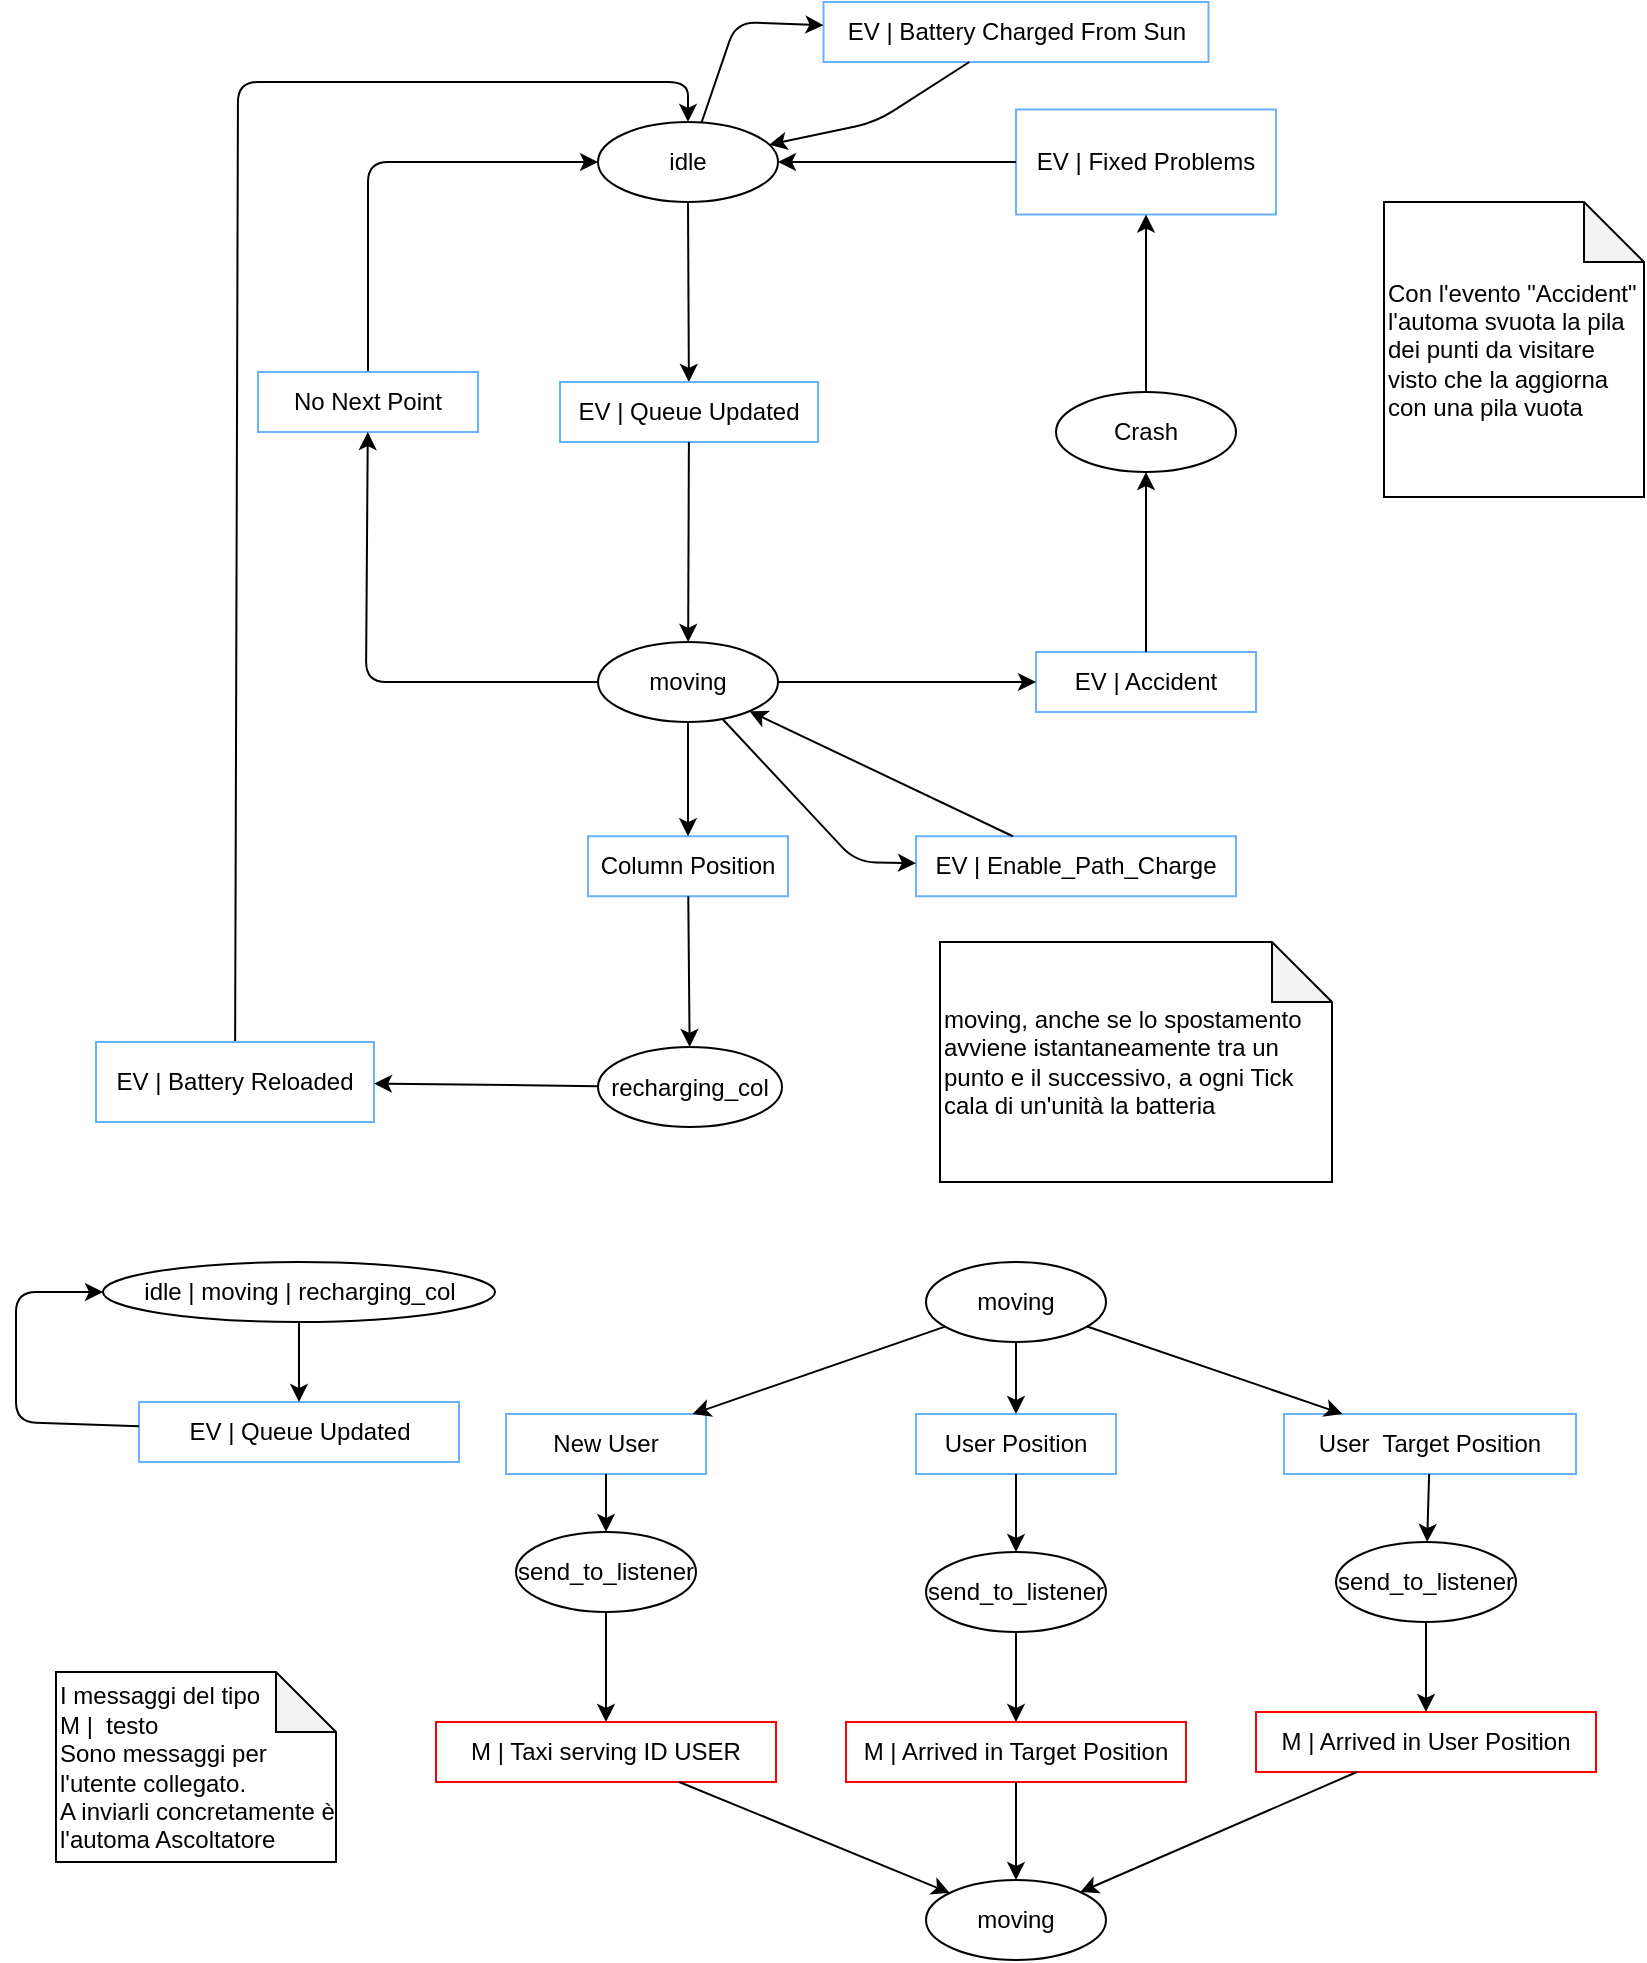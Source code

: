 <mxfile version="12.9.3" type="device"><diagram id="T9mv1SZPDykEjgSZla5q" name="Page-1"><mxGraphModel dx="259" dy="806" grid="1" gridSize="10" guides="1" tooltips="1" connect="1" arrows="1" fold="1" page="1" pageScale="1" pageWidth="827" pageHeight="1169" math="0" shadow="0"><root><mxCell id="0"/><mxCell id="1" parent="0"/><mxCell id="TvzWueHsrANF780wNhtj-1" value="idle" style="ellipse;whiteSpace=wrap;html=1;" vertex="1" parent="1"><mxGeometry x="1131" y="170" width="90" height="40" as="geometry"/></mxCell><mxCell id="TvzWueHsrANF780wNhtj-2" value="moving" style="ellipse;whiteSpace=wrap;html=1;" vertex="1" parent="1"><mxGeometry x="1131" y="430" width="90" height="40" as="geometry"/></mxCell><mxCell id="TvzWueHsrANF780wNhtj-3" value="" style="endArrow=classic;html=1;" edge="1" parent="1" source="TvzWueHsrANF780wNhtj-1" target="TvzWueHsrANF780wNhtj-4"><mxGeometry width="50" height="50" relative="1" as="geometry"><mxPoint x="1151" y="290" as="sourcePoint"/><mxPoint x="1176" y="280" as="targetPoint"/></mxGeometry></mxCell><mxCell id="TvzWueHsrANF780wNhtj-4" value="EV | Queue Updated" style="rounded=0;whiteSpace=wrap;html=1;strokeColor=#66B2FF;fillColor=none;" vertex="1" parent="1"><mxGeometry x="1112" y="300" width="129" height="30" as="geometry"/></mxCell><mxCell id="TvzWueHsrANF780wNhtj-5" value="" style="endArrow=classic;html=1;" edge="1" parent="1" source="TvzWueHsrANF780wNhtj-4" target="TvzWueHsrANF780wNhtj-2"><mxGeometry width="50" height="50" relative="1" as="geometry"><mxPoint x="1211" y="390" as="sourcePoint"/><mxPoint x="1261" y="340" as="targetPoint"/></mxGeometry></mxCell><mxCell id="TvzWueHsrANF780wNhtj-6" value="" style="endArrow=classic;html=1;" edge="1" parent="1" source="TvzWueHsrANF780wNhtj-7" target="TvzWueHsrANF780wNhtj-1"><mxGeometry width="50" height="50" relative="1" as="geometry"><mxPoint x="1051" y="330" as="sourcePoint"/><mxPoint x="1101" y="280" as="targetPoint"/><Array as="points"><mxPoint x="1016" y="190"/></Array></mxGeometry></mxCell><mxCell id="TvzWueHsrANF780wNhtj-7" value="No Next Point" style="rounded=0;whiteSpace=wrap;html=1;strokeColor=#66B2FF;fillColor=none;" vertex="1" parent="1"><mxGeometry x="961" y="295" width="110" height="30" as="geometry"/></mxCell><mxCell id="TvzWueHsrANF780wNhtj-8" value="" style="endArrow=classic;html=1;" edge="1" parent="1" source="TvzWueHsrANF780wNhtj-2" target="TvzWueHsrANF780wNhtj-7"><mxGeometry width="50" height="50" relative="1" as="geometry"><mxPoint x="1131" y="410" as="sourcePoint"/><mxPoint x="1131" y="190" as="targetPoint"/><Array as="points"><mxPoint x="1015" y="450"/></Array></mxGeometry></mxCell><mxCell id="TvzWueHsrANF780wNhtj-9" value="Column Position" style="rounded=0;whiteSpace=wrap;html=1;strokeColor=#66B2FF;fillColor=none;" vertex="1" parent="1"><mxGeometry x="1126" y="527.12" width="100" height="30" as="geometry"/></mxCell><mxCell id="TvzWueHsrANF780wNhtj-10" value="" style="endArrow=classic;html=1;" edge="1" parent="1" source="TvzWueHsrANF780wNhtj-9" target="TvzWueHsrANF780wNhtj-11"><mxGeometry width="50" height="50" relative="1" as="geometry"><mxPoint x="702.8" y="597.5" as="sourcePoint"/><mxPoint x="1141.6" y="568.138" as="targetPoint"/></mxGeometry></mxCell><mxCell id="TvzWueHsrANF780wNhtj-11" value="recharging_col" style="ellipse;whiteSpace=wrap;html=1;" vertex="1" parent="1"><mxGeometry x="1131" y="632.5" width="92" height="40" as="geometry"/></mxCell><mxCell id="TvzWueHsrANF780wNhtj-12" value="" style="endArrow=classic;html=1;" edge="1" parent="1" source="TvzWueHsrANF780wNhtj-2" target="TvzWueHsrANF780wNhtj-9"><mxGeometry width="50" height="50" relative="1" as="geometry"><mxPoint x="1141" y="540" as="sourcePoint"/><mxPoint x="1191" y="490" as="targetPoint"/></mxGeometry></mxCell><mxCell id="TvzWueHsrANF780wNhtj-13" value="" style="endArrow=classic;html=1;" edge="1" parent="1" source="TvzWueHsrANF780wNhtj-14" target="TvzWueHsrANF780wNhtj-1"><mxGeometry width="50" height="50" relative="1" as="geometry"><mxPoint x="1261" y="600" as="sourcePoint"/><mxPoint x="1311" y="550" as="targetPoint"/><Array as="points"><mxPoint x="951" y="150"/><mxPoint x="1176" y="150"/></Array></mxGeometry></mxCell><mxCell id="TvzWueHsrANF780wNhtj-14" value="EV | Battery Reloaded" style="rounded=0;whiteSpace=wrap;html=1;strokeColor=#66B2FF;fillColor=none;" vertex="1" parent="1"><mxGeometry x="880" y="630" width="139" height="40" as="geometry"/></mxCell><mxCell id="TvzWueHsrANF780wNhtj-15" value="" style="endArrow=classic;html=1;" edge="1" parent="1" source="TvzWueHsrANF780wNhtj-11" target="TvzWueHsrANF780wNhtj-14"><mxGeometry width="50" height="50" relative="1" as="geometry"><mxPoint x="1061" y="600" as="sourcePoint"/><mxPoint x="1111" y="550" as="targetPoint"/></mxGeometry></mxCell><mxCell id="TvzWueHsrANF780wNhtj-16" value="M | Arrived in User Position" style="rounded=0;whiteSpace=wrap;html=1;fillColor=none;strokeColor=#FF0000;" vertex="1" parent="1"><mxGeometry x="1460" y="965" width="170" height="30" as="geometry"/></mxCell><mxCell id="TvzWueHsrANF780wNhtj-17" value="M | Arrived in Target Position" style="rounded=0;whiteSpace=wrap;html=1;fillColor=none;strokeColor=#FF0000;" vertex="1" parent="1"><mxGeometry x="1255" y="970" width="170" height="30" as="geometry"/></mxCell><mxCell id="TvzWueHsrANF780wNhtj-18" value="moving" style="ellipse;whiteSpace=wrap;html=1;" vertex="1" parent="1"><mxGeometry x="1295" y="740" width="90" height="40" as="geometry"/></mxCell><mxCell id="TvzWueHsrANF780wNhtj-19" value="EV | Accident" style="rounded=0;whiteSpace=wrap;html=1;strokeColor=#66B2FF;fillColor=none;" vertex="1" parent="1"><mxGeometry x="1350" y="435" width="110" height="30" as="geometry"/></mxCell><mxCell id="TvzWueHsrANF780wNhtj-20" value="" style="endArrow=classic;html=1;" edge="1" parent="1" source="TvzWueHsrANF780wNhtj-2" target="TvzWueHsrANF780wNhtj-19"><mxGeometry width="50" height="50" relative="1" as="geometry"><mxPoint x="1231" y="430" as="sourcePoint"/><mxPoint x="1281" y="380" as="targetPoint"/></mxGeometry></mxCell><mxCell id="TvzWueHsrANF780wNhtj-21" value="" style="endArrow=classic;html=1;" edge="1" parent="1" source="TvzWueHsrANF780wNhtj-19" target="TvzWueHsrANF780wNhtj-27"><mxGeometry width="50" height="50" relative="1" as="geometry"><mxPoint x="1301" y="310" as="sourcePoint"/><mxPoint x="1405" y="280" as="targetPoint"/></mxGeometry></mxCell><mxCell id="TvzWueHsrANF780wNhtj-22" value="Con l'evento &quot;Accident&quot; l'automa svuota la pila dei punti da visitare visto che la aggiorna con una pila vuota" style="shape=note;whiteSpace=wrap;html=1;backgroundOutline=1;darkOpacity=0.05;align=left;" vertex="1" parent="1"><mxGeometry x="1524" y="210" width="130" height="147.5" as="geometry"/></mxCell><mxCell id="TvzWueHsrANF780wNhtj-23" value="EV | Enable_Path_Charge" style="rounded=0;whiteSpace=wrap;html=1;strokeColor=#66B2FF;fillColor=none;" vertex="1" parent="1"><mxGeometry x="1290" y="527.12" width="160" height="30" as="geometry"/></mxCell><mxCell id="TvzWueHsrANF780wNhtj-24" value="EV | Battery Charged From Sun" style="rounded=0;whiteSpace=wrap;html=1;strokeColor=#66B2FF;fillColor=none;" vertex="1" parent="1"><mxGeometry x="1243.75" y="110" width="192.5" height="30" as="geometry"/></mxCell><mxCell id="TvzWueHsrANF780wNhtj-25" value="" style="endArrow=classic;html=1;" edge="1" parent="1" source="TvzWueHsrANF780wNhtj-1" target="TvzWueHsrANF780wNhtj-24"><mxGeometry width="50" height="50" relative="1" as="geometry"><mxPoint x="1160" y="130" as="sourcePoint"/><mxPoint x="1210" y="80" as="targetPoint"/><Array as="points"><mxPoint x="1200" y="120"/></Array></mxGeometry></mxCell><mxCell id="TvzWueHsrANF780wNhtj-26" value="" style="endArrow=classic;html=1;" edge="1" parent="1" source="TvzWueHsrANF780wNhtj-24" target="TvzWueHsrANF780wNhtj-1"><mxGeometry width="50" height="50" relative="1" as="geometry"><mxPoint x="1090" y="110" as="sourcePoint"/><mxPoint x="1140" y="60" as="targetPoint"/><Array as="points"><mxPoint x="1270" y="170"/></Array></mxGeometry></mxCell><mxCell id="TvzWueHsrANF780wNhtj-27" value="Crash" style="ellipse;whiteSpace=wrap;html=1;" vertex="1" parent="1"><mxGeometry x="1360" y="305" width="90" height="40" as="geometry"/></mxCell><mxCell id="TvzWueHsrANF780wNhtj-28" value="EV | Fixed Problems" style="rounded=0;whiteSpace=wrap;html=1;strokeColor=#66B2FF;fillColor=none;" vertex="1" parent="1"><mxGeometry x="1340" y="163.75" width="130" height="52.5" as="geometry"/></mxCell><mxCell id="TvzWueHsrANF780wNhtj-29" value="" style="endArrow=classic;html=1;" edge="1" parent="1" source="TvzWueHsrANF780wNhtj-28" target="TvzWueHsrANF780wNhtj-1"><mxGeometry width="50" height="50" relative="1" as="geometry"><mxPoint x="1310" y="300" as="sourcePoint"/><mxPoint x="1360" y="250" as="targetPoint"/></mxGeometry></mxCell><mxCell id="TvzWueHsrANF780wNhtj-30" value="" style="endArrow=classic;html=1;" edge="1" parent="1" source="TvzWueHsrANF780wNhtj-27" target="TvzWueHsrANF780wNhtj-28"><mxGeometry width="50" height="50" relative="1" as="geometry"><mxPoint x="1300" y="300" as="sourcePoint"/><mxPoint x="1350" y="250" as="targetPoint"/></mxGeometry></mxCell><mxCell id="TvzWueHsrANF780wNhtj-31" value="moving, anche se lo spostamento avviene istantaneamente tra un punto e il successivo, a ogni Tick cala di un'unità la batteria" style="shape=note;whiteSpace=wrap;html=1;backgroundOutline=1;darkOpacity=0.05;align=left;" vertex="1" parent="1"><mxGeometry x="1302" y="580" width="196" height="120" as="geometry"/></mxCell><mxCell id="TvzWueHsrANF780wNhtj-32" value="EV | Queue Updated" style="rounded=0;whiteSpace=wrap;html=1;strokeColor=#66B2FF;fillColor=none;" vertex="1" parent="1"><mxGeometry x="901.5" y="810" width="160" height="30" as="geometry"/></mxCell><mxCell id="TvzWueHsrANF780wNhtj-33" value="idle | moving | recharging_col" style="ellipse;whiteSpace=wrap;html=1;" vertex="1" parent="1"><mxGeometry x="883.5" y="740" width="196" height="30" as="geometry"/></mxCell><mxCell id="TvzWueHsrANF780wNhtj-34" value="" style="endArrow=classic;html=1;" edge="1" parent="1" source="TvzWueHsrANF780wNhtj-33" target="TvzWueHsrANF780wNhtj-32"><mxGeometry width="50" height="50" relative="1" as="geometry"><mxPoint x="1230" y="870" as="sourcePoint"/><mxPoint x="1280" y="820" as="targetPoint"/></mxGeometry></mxCell><mxCell id="TvzWueHsrANF780wNhtj-35" value="" style="endArrow=classic;html=1;" edge="1" parent="1" source="TvzWueHsrANF780wNhtj-32" target="TvzWueHsrANF780wNhtj-33"><mxGeometry width="50" height="50" relative="1" as="geometry"><mxPoint x="980" y="940" as="sourcePoint"/><mxPoint x="770" y="860" as="targetPoint"/><Array as="points"><mxPoint x="840" y="820"/><mxPoint x="840" y="755"/></Array></mxGeometry></mxCell><mxCell id="TvzWueHsrANF780wNhtj-36" value="New User" style="rounded=0;whiteSpace=wrap;html=1;strokeColor=#66B2FF;fillColor=none;" vertex="1" parent="1"><mxGeometry x="1085" y="816" width="100" height="30" as="geometry"/></mxCell><mxCell id="TvzWueHsrANF780wNhtj-37" value="I messaggi del tipo&lt;br&gt;M |&amp;nbsp; testo&lt;br&gt;Sono messaggi per l'utente collegato. &lt;br&gt;A inviarli concretamente è l'automa Ascoltatore" style="shape=note;whiteSpace=wrap;html=1;backgroundOutline=1;darkOpacity=0.05;align=left;" vertex="1" parent="1"><mxGeometry x="860" y="945" width="140" height="95" as="geometry"/></mxCell><mxCell id="TvzWueHsrANF780wNhtj-38" value="" style="endArrow=classic;html=1;" edge="1" parent="1" source="TvzWueHsrANF780wNhtj-36" target="TvzWueHsrANF780wNhtj-40"><mxGeometry width="50" height="50" relative="1" as="geometry"><mxPoint x="1280" y="545" as="sourcePoint"/><mxPoint x="1330" y="495" as="targetPoint"/></mxGeometry></mxCell><mxCell id="TvzWueHsrANF780wNhtj-39" value="&lt;span style=&quot;text-align: left ; white-space: nowrap&quot;&gt;M | Taxi serving ID USER&lt;/span&gt;" style="rounded=0;whiteSpace=wrap;html=1;fillColor=none;strokeColor=#FF0000;" vertex="1" parent="1"><mxGeometry x="1050" y="970" width="170" height="30" as="geometry"/></mxCell><mxCell id="TvzWueHsrANF780wNhtj-40" value="send_to_listener" style="ellipse;whiteSpace=wrap;html=1;" vertex="1" parent="1"><mxGeometry x="1090" y="875" width="90" height="40" as="geometry"/></mxCell><mxCell id="TvzWueHsrANF780wNhtj-41" value="" style="endArrow=classic;html=1;" edge="1" parent="1" source="TvzWueHsrANF780wNhtj-40" target="TvzWueHsrANF780wNhtj-39"><mxGeometry width="50" height="50" relative="1" as="geometry"><mxPoint x="1210" y="585" as="sourcePoint"/><mxPoint x="1260" y="535" as="targetPoint"/></mxGeometry></mxCell><mxCell id="TvzWueHsrANF780wNhtj-42" value="" style="endArrow=classic;html=1;" edge="1" parent="1" source="TvzWueHsrANF780wNhtj-18" target="TvzWueHsrANF780wNhtj-36"><mxGeometry width="50" height="50" relative="1" as="geometry"><mxPoint x="1280" y="885" as="sourcePoint"/><mxPoint x="1330" y="835" as="targetPoint"/></mxGeometry></mxCell><mxCell id="TvzWueHsrANF780wNhtj-43" value="User Position" style="rounded=0;whiteSpace=wrap;html=1;strokeColor=#66B2FF;fillColor=none;" vertex="1" parent="1"><mxGeometry x="1290" y="816" width="100" height="30" as="geometry"/></mxCell><mxCell id="TvzWueHsrANF780wNhtj-44" value="User&amp;nbsp; Target Position" style="rounded=0;whiteSpace=wrap;html=1;strokeColor=#66B2FF;fillColor=none;" vertex="1" parent="1"><mxGeometry x="1474" y="816" width="146" height="30" as="geometry"/></mxCell><mxCell id="TvzWueHsrANF780wNhtj-45" value="" style="endArrow=classic;html=1;" edge="1" parent="1" source="TvzWueHsrANF780wNhtj-18" target="TvzWueHsrANF780wNhtj-43"><mxGeometry width="50" height="50" relative="1" as="geometry"><mxPoint x="1220" y="905" as="sourcePoint"/><mxPoint x="1270" y="855" as="targetPoint"/></mxGeometry></mxCell><mxCell id="TvzWueHsrANF780wNhtj-46" value="send_to_listener" style="ellipse;whiteSpace=wrap;html=1;" vertex="1" parent="1"><mxGeometry x="1295" y="885" width="90" height="40" as="geometry"/></mxCell><mxCell id="TvzWueHsrANF780wNhtj-47" value="send_to_listener" style="ellipse;whiteSpace=wrap;html=1;" vertex="1" parent="1"><mxGeometry x="1500" y="880" width="90" height="40" as="geometry"/></mxCell><mxCell id="TvzWueHsrANF780wNhtj-48" value="" style="endArrow=classic;html=1;" edge="1" parent="1" source="TvzWueHsrANF780wNhtj-18" target="TvzWueHsrANF780wNhtj-44"><mxGeometry width="50" height="50" relative="1" as="geometry"><mxPoint x="1230" y="915" as="sourcePoint"/><mxPoint x="1280" y="865" as="targetPoint"/></mxGeometry></mxCell><mxCell id="TvzWueHsrANF780wNhtj-49" value="" style="endArrow=classic;html=1;" edge="1" parent="1" source="TvzWueHsrANF780wNhtj-43" target="TvzWueHsrANF780wNhtj-46"><mxGeometry width="50" height="50" relative="1" as="geometry"><mxPoint x="1230" y="925" as="sourcePoint"/><mxPoint x="1280" y="875" as="targetPoint"/></mxGeometry></mxCell><mxCell id="TvzWueHsrANF780wNhtj-50" value="" style="endArrow=classic;html=1;" edge="1" parent="1" source="TvzWueHsrANF780wNhtj-44" target="TvzWueHsrANF780wNhtj-47"><mxGeometry width="50" height="50" relative="1" as="geometry"><mxPoint x="1650" y="935" as="sourcePoint"/><mxPoint x="1700" y="885" as="targetPoint"/></mxGeometry></mxCell><mxCell id="TvzWueHsrANF780wNhtj-51" value="" style="endArrow=classic;html=1;" edge="1" parent="1" source="TvzWueHsrANF780wNhtj-46" target="TvzWueHsrANF780wNhtj-17"><mxGeometry width="50" height="50" relative="1" as="geometry"><mxPoint x="1220" y="955" as="sourcePoint"/><mxPoint x="1270" y="905" as="targetPoint"/></mxGeometry></mxCell><mxCell id="TvzWueHsrANF780wNhtj-52" value="" style="endArrow=classic;html=1;" edge="1" parent="1" source="TvzWueHsrANF780wNhtj-47" target="TvzWueHsrANF780wNhtj-16"><mxGeometry width="50" height="50" relative="1" as="geometry"><mxPoint x="1660" y="955" as="sourcePoint"/><mxPoint x="1710" y="905" as="targetPoint"/></mxGeometry></mxCell><mxCell id="TvzWueHsrANF780wNhtj-53" value="moving" style="ellipse;whiteSpace=wrap;html=1;" vertex="1" parent="1"><mxGeometry x="1295" y="1049" width="90" height="40" as="geometry"/></mxCell><mxCell id="TvzWueHsrANF780wNhtj-54" value="" style="endArrow=classic;html=1;" edge="1" parent="1" source="TvzWueHsrANF780wNhtj-39" target="TvzWueHsrANF780wNhtj-53"><mxGeometry width="50" height="50" relative="1" as="geometry"><mxPoint x="1240" y="1080" as="sourcePoint"/><mxPoint x="1290" y="1030" as="targetPoint"/></mxGeometry></mxCell><mxCell id="TvzWueHsrANF780wNhtj-55" value="" style="endArrow=classic;html=1;" edge="1" parent="1" source="TvzWueHsrANF780wNhtj-17" target="TvzWueHsrANF780wNhtj-53"><mxGeometry width="50" height="50" relative="1" as="geometry"><mxPoint x="1450" y="1100" as="sourcePoint"/><mxPoint x="1500" y="1050" as="targetPoint"/></mxGeometry></mxCell><mxCell id="TvzWueHsrANF780wNhtj-56" value="" style="endArrow=classic;html=1;" edge="1" parent="1" source="TvzWueHsrANF780wNhtj-16" target="TvzWueHsrANF780wNhtj-53"><mxGeometry width="50" height="50" relative="1" as="geometry"><mxPoint x="1430" y="1130" as="sourcePoint"/><mxPoint x="1480" y="1080" as="targetPoint"/></mxGeometry></mxCell><mxCell id="TvzWueHsrANF780wNhtj-57" value="" style="endArrow=classic;html=1;" edge="1" parent="1" source="TvzWueHsrANF780wNhtj-2" target="TvzWueHsrANF780wNhtj-23"><mxGeometry width="50" height="50" relative="1" as="geometry"><mxPoint x="1290" y="670" as="sourcePoint"/><mxPoint x="1340" y="620" as="targetPoint"/><Array as="points"><mxPoint x="1260" y="540"/></Array></mxGeometry></mxCell><mxCell id="TvzWueHsrANF780wNhtj-58" value="" style="endArrow=classic;html=1;" edge="1" parent="1" source="TvzWueHsrANF780wNhtj-23" target="TvzWueHsrANF780wNhtj-2"><mxGeometry width="50" height="50" relative="1" as="geometry"><mxPoint x="1290" y="640" as="sourcePoint"/><mxPoint x="1340" y="590" as="targetPoint"/></mxGeometry></mxCell></root></mxGraphModel></diagram></mxfile>
